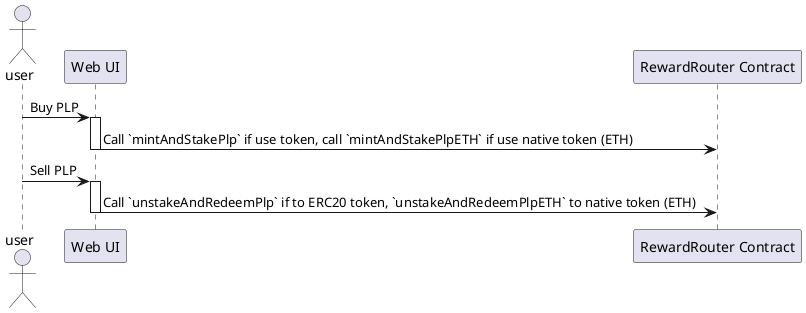 @startuml
  actor user
  participant "Web UI" as web
  participant "RewardRouter Contract" as rewardRouter

  user -> web: Buy PLP
    activate web
    web -> rewardRouter: Call `mintAndStakePlp` if use token, call `mintAndStakePlpETH` if use native token (ETH)
  deactivate web
  user -> web: Sell PLP
    activate web
    web -> rewardRouter: Call `unstakeAndRedeemPlp` if to ERC20 token, `unstakeAndRedeemPlpETH` to native token (ETH)
  deactivate web
@enduml
